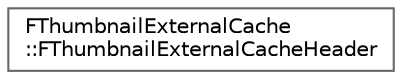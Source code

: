 digraph "Graphical Class Hierarchy"
{
 // INTERACTIVE_SVG=YES
 // LATEX_PDF_SIZE
  bgcolor="transparent";
  edge [fontname=Helvetica,fontsize=10,labelfontname=Helvetica,labelfontsize=10];
  node [fontname=Helvetica,fontsize=10,shape=box,height=0.2,width=0.4];
  rankdir="LR";
  Node0 [id="Node000000",label="FThumbnailExternalCache\l::FThumbnailExternalCacheHeader",height=0.2,width=0.4,color="grey40", fillcolor="white", style="filled",URL="$d6/d14/structFThumbnailExternalCache_1_1FThumbnailExternalCacheHeader.html",tooltip=" "];
}
